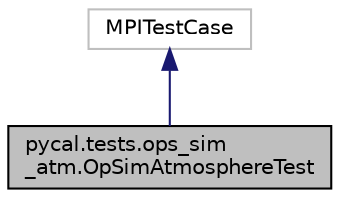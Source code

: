 digraph "pycal.tests.ops_sim_atm.OpSimAtmosphereTest"
{
  edge [fontname="Helvetica",fontsize="10",labelfontname="Helvetica",labelfontsize="10"];
  node [fontname="Helvetica",fontsize="10",shape=record];
  Node1 [label="pycal.tests.ops_sim\l_atm.OpSimAtmosphereTest",height=0.2,width=0.4,color="black", fillcolor="grey75", style="filled", fontcolor="black"];
  Node2 -> Node1 [dir="back",color="midnightblue",fontsize="10",style="solid",fontname="Helvetica"];
  Node2 [label="MPITestCase",height=0.2,width=0.4,color="grey75", fillcolor="white", style="filled"];
}
